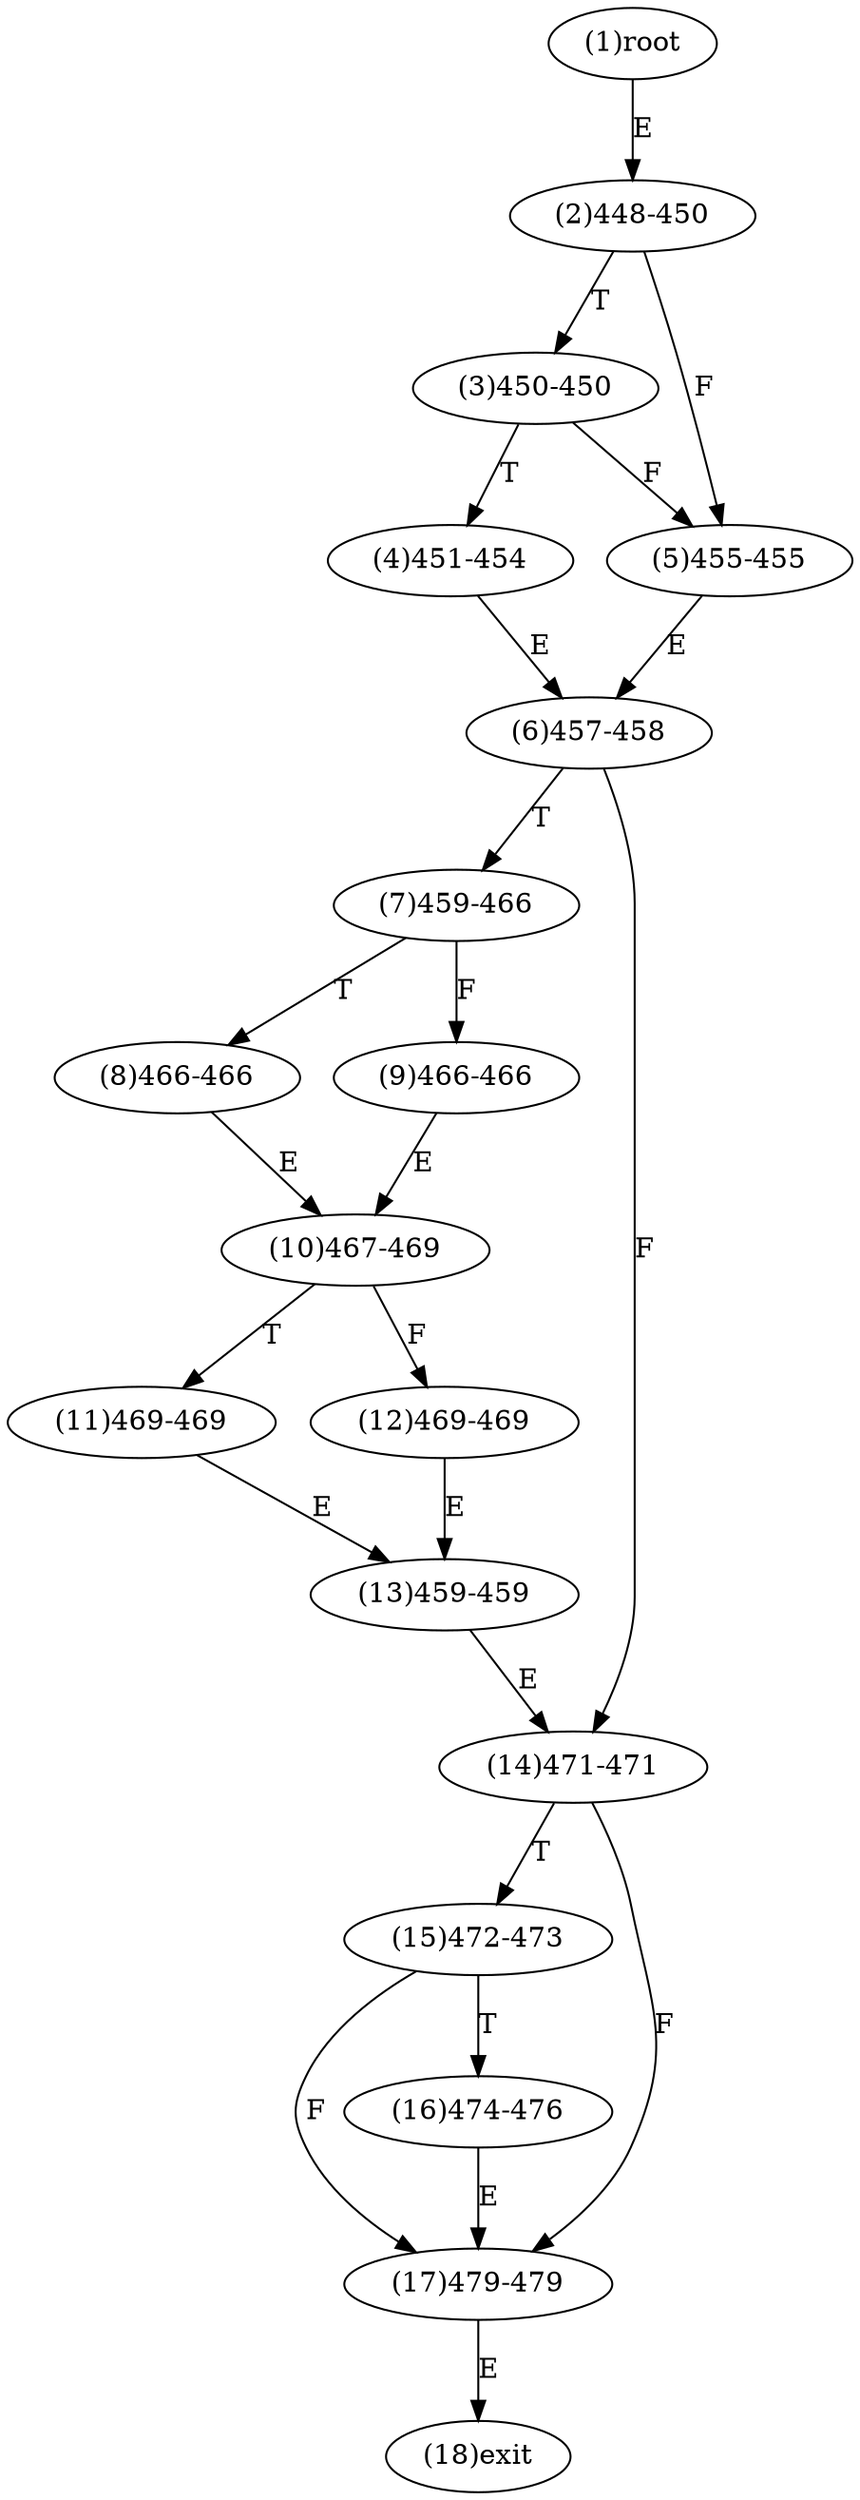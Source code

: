 digraph "" { 
1[ label="(1)root"];
2[ label="(2)448-450"];
3[ label="(3)450-450"];
4[ label="(4)451-454"];
5[ label="(5)455-455"];
6[ label="(6)457-458"];
7[ label="(7)459-466"];
8[ label="(8)466-466"];
9[ label="(9)466-466"];
10[ label="(10)467-469"];
11[ label="(11)469-469"];
12[ label="(12)469-469"];
13[ label="(13)459-459"];
14[ label="(14)471-471"];
15[ label="(15)472-473"];
17[ label="(17)479-479"];
16[ label="(16)474-476"];
18[ label="(18)exit"];
1->2[ label="E"];
2->5[ label="F"];
2->3[ label="T"];
3->5[ label="F"];
3->4[ label="T"];
4->6[ label="E"];
5->6[ label="E"];
6->14[ label="F"];
6->7[ label="T"];
7->9[ label="F"];
7->8[ label="T"];
8->10[ label="E"];
9->10[ label="E"];
10->12[ label="F"];
10->11[ label="T"];
11->13[ label="E"];
12->13[ label="E"];
13->14[ label="E"];
14->17[ label="F"];
14->15[ label="T"];
15->17[ label="F"];
15->16[ label="T"];
16->17[ label="E"];
17->18[ label="E"];
}